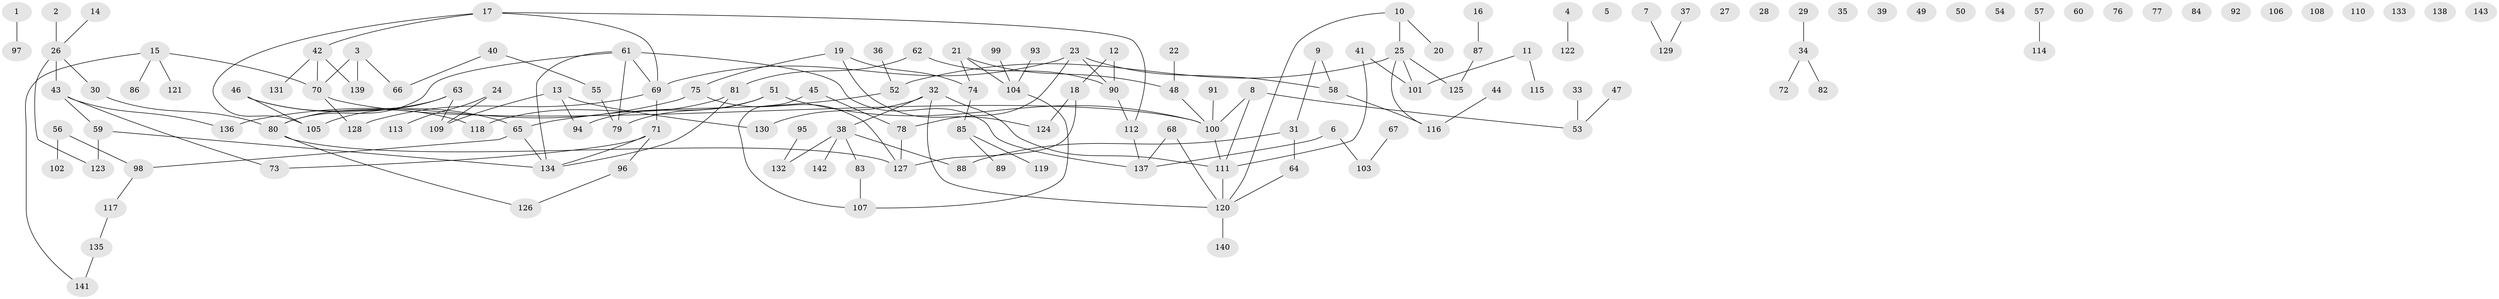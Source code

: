 // Generated by graph-tools (version 1.1) at 2025/38/03/09/25 04:38:48]
// undirected, 143 vertices, 151 edges
graph export_dot {
graph [start="1"]
  node [color=gray90,style=filled];
  1;
  2;
  3;
  4;
  5;
  6;
  7;
  8;
  9;
  10;
  11;
  12;
  13;
  14;
  15;
  16;
  17;
  18;
  19;
  20;
  21;
  22;
  23;
  24;
  25;
  26;
  27;
  28;
  29;
  30;
  31;
  32;
  33;
  34;
  35;
  36;
  37;
  38;
  39;
  40;
  41;
  42;
  43;
  44;
  45;
  46;
  47;
  48;
  49;
  50;
  51;
  52;
  53;
  54;
  55;
  56;
  57;
  58;
  59;
  60;
  61;
  62;
  63;
  64;
  65;
  66;
  67;
  68;
  69;
  70;
  71;
  72;
  73;
  74;
  75;
  76;
  77;
  78;
  79;
  80;
  81;
  82;
  83;
  84;
  85;
  86;
  87;
  88;
  89;
  90;
  91;
  92;
  93;
  94;
  95;
  96;
  97;
  98;
  99;
  100;
  101;
  102;
  103;
  104;
  105;
  106;
  107;
  108;
  109;
  110;
  111;
  112;
  113;
  114;
  115;
  116;
  117;
  118;
  119;
  120;
  121;
  122;
  123;
  124;
  125;
  126;
  127;
  128;
  129;
  130;
  131;
  132;
  133;
  134;
  135;
  136;
  137;
  138;
  139;
  140;
  141;
  142;
  143;
  1 -- 97;
  2 -- 26;
  3 -- 66;
  3 -- 70;
  3 -- 139;
  4 -- 122;
  6 -- 103;
  6 -- 137;
  7 -- 129;
  8 -- 53;
  8 -- 100;
  8 -- 111;
  9 -- 31;
  9 -- 58;
  10 -- 20;
  10 -- 25;
  10 -- 120;
  11 -- 101;
  11 -- 115;
  12 -- 18;
  12 -- 90;
  13 -- 94;
  13 -- 109;
  13 -- 130;
  14 -- 26;
  15 -- 70;
  15 -- 86;
  15 -- 121;
  15 -- 141;
  16 -- 87;
  17 -- 42;
  17 -- 69;
  17 -- 105;
  17 -- 112;
  18 -- 124;
  18 -- 127;
  19 -- 74;
  19 -- 75;
  19 -- 124;
  21 -- 48;
  21 -- 74;
  21 -- 104;
  22 -- 48;
  23 -- 58;
  23 -- 69;
  23 -- 78;
  23 -- 90;
  24 -- 109;
  24 -- 113;
  25 -- 52;
  25 -- 101;
  25 -- 116;
  25 -- 125;
  26 -- 30;
  26 -- 43;
  26 -- 123;
  29 -- 34;
  30 -- 80;
  31 -- 64;
  31 -- 88;
  32 -- 38;
  32 -- 111;
  32 -- 120;
  32 -- 130;
  33 -- 53;
  34 -- 72;
  34 -- 82;
  36 -- 52;
  37 -- 129;
  38 -- 83;
  38 -- 88;
  38 -- 132;
  38 -- 142;
  40 -- 55;
  40 -- 66;
  41 -- 101;
  41 -- 111;
  42 -- 70;
  42 -- 131;
  42 -- 139;
  43 -- 59;
  43 -- 73;
  43 -- 136;
  44 -- 116;
  45 -- 78;
  45 -- 107;
  46 -- 65;
  46 -- 105;
  46 -- 118;
  47 -- 53;
  48 -- 100;
  51 -- 79;
  51 -- 94;
  51 -- 100;
  52 -- 65;
  55 -- 79;
  56 -- 98;
  56 -- 102;
  57 -- 114;
  58 -- 116;
  59 -- 123;
  59 -- 134;
  61 -- 69;
  61 -- 79;
  61 -- 80;
  61 -- 134;
  61 -- 137;
  62 -- 81;
  62 -- 90;
  63 -- 80;
  63 -- 105;
  63 -- 109;
  64 -- 120;
  65 -- 98;
  65 -- 134;
  67 -- 103;
  68 -- 120;
  68 -- 137;
  69 -- 71;
  69 -- 128;
  70 -- 100;
  70 -- 128;
  71 -- 73;
  71 -- 96;
  71 -- 134;
  74 -- 85;
  75 -- 127;
  75 -- 136;
  78 -- 127;
  80 -- 126;
  80 -- 127;
  81 -- 118;
  81 -- 134;
  83 -- 107;
  85 -- 89;
  85 -- 119;
  87 -- 125;
  90 -- 112;
  91 -- 100;
  93 -- 104;
  95 -- 132;
  96 -- 126;
  98 -- 117;
  99 -- 104;
  100 -- 111;
  104 -- 107;
  111 -- 120;
  112 -- 137;
  117 -- 135;
  120 -- 140;
  135 -- 141;
}
